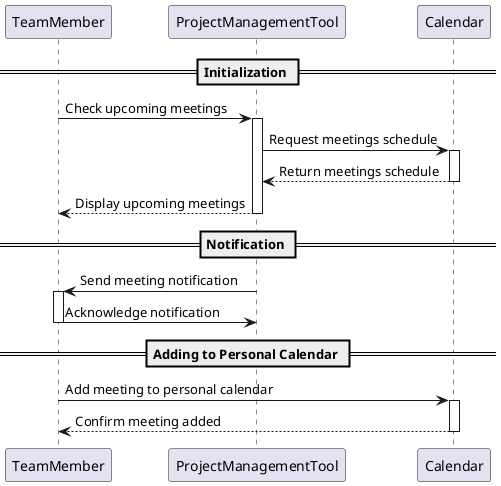 @startuml
participant TeamMember as TM
participant ProjectManagementTool as PMT
participant Calendar as Cal

== Initialization ==
TM -> PMT: Check upcoming meetings
activate PMT
PMT -> Cal: Request meetings schedule
activate Cal
Cal --> PMT: Return meetings schedule
deactivate Cal
PMT --> TM: Display upcoming meetings
deactivate PMT

== Notification ==
PMT -> TM: Send meeting notification
activate TM
TM -> PMT: Acknowledge notification
deactivate TM

== Adding to Personal Calendar ==
TM -> Cal: Add meeting to personal calendar
activate Cal
Cal --> TM: Confirm meeting added
deactivate Cal
@enduml